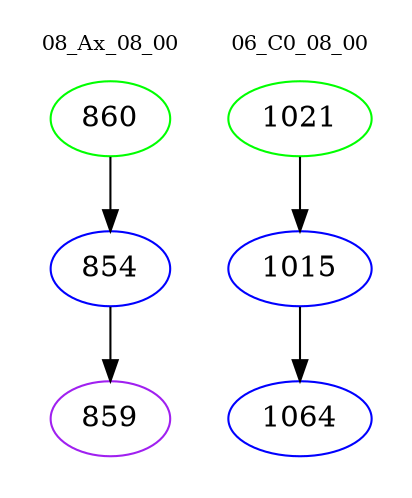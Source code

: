 digraph{
subgraph cluster_0 {
color = white
label = "08_Ax_08_00";
fontsize=10;
T0_860 [label="860", color="green"]
T0_860 -> T0_854 [color="black"]
T0_854 [label="854", color="blue"]
T0_854 -> T0_859 [color="black"]
T0_859 [label="859", color="purple"]
}
subgraph cluster_1 {
color = white
label = "06_C0_08_00";
fontsize=10;
T1_1021 [label="1021", color="green"]
T1_1021 -> T1_1015 [color="black"]
T1_1015 [label="1015", color="blue"]
T1_1015 -> T1_1064 [color="black"]
T1_1064 [label="1064", color="blue"]
}
}
